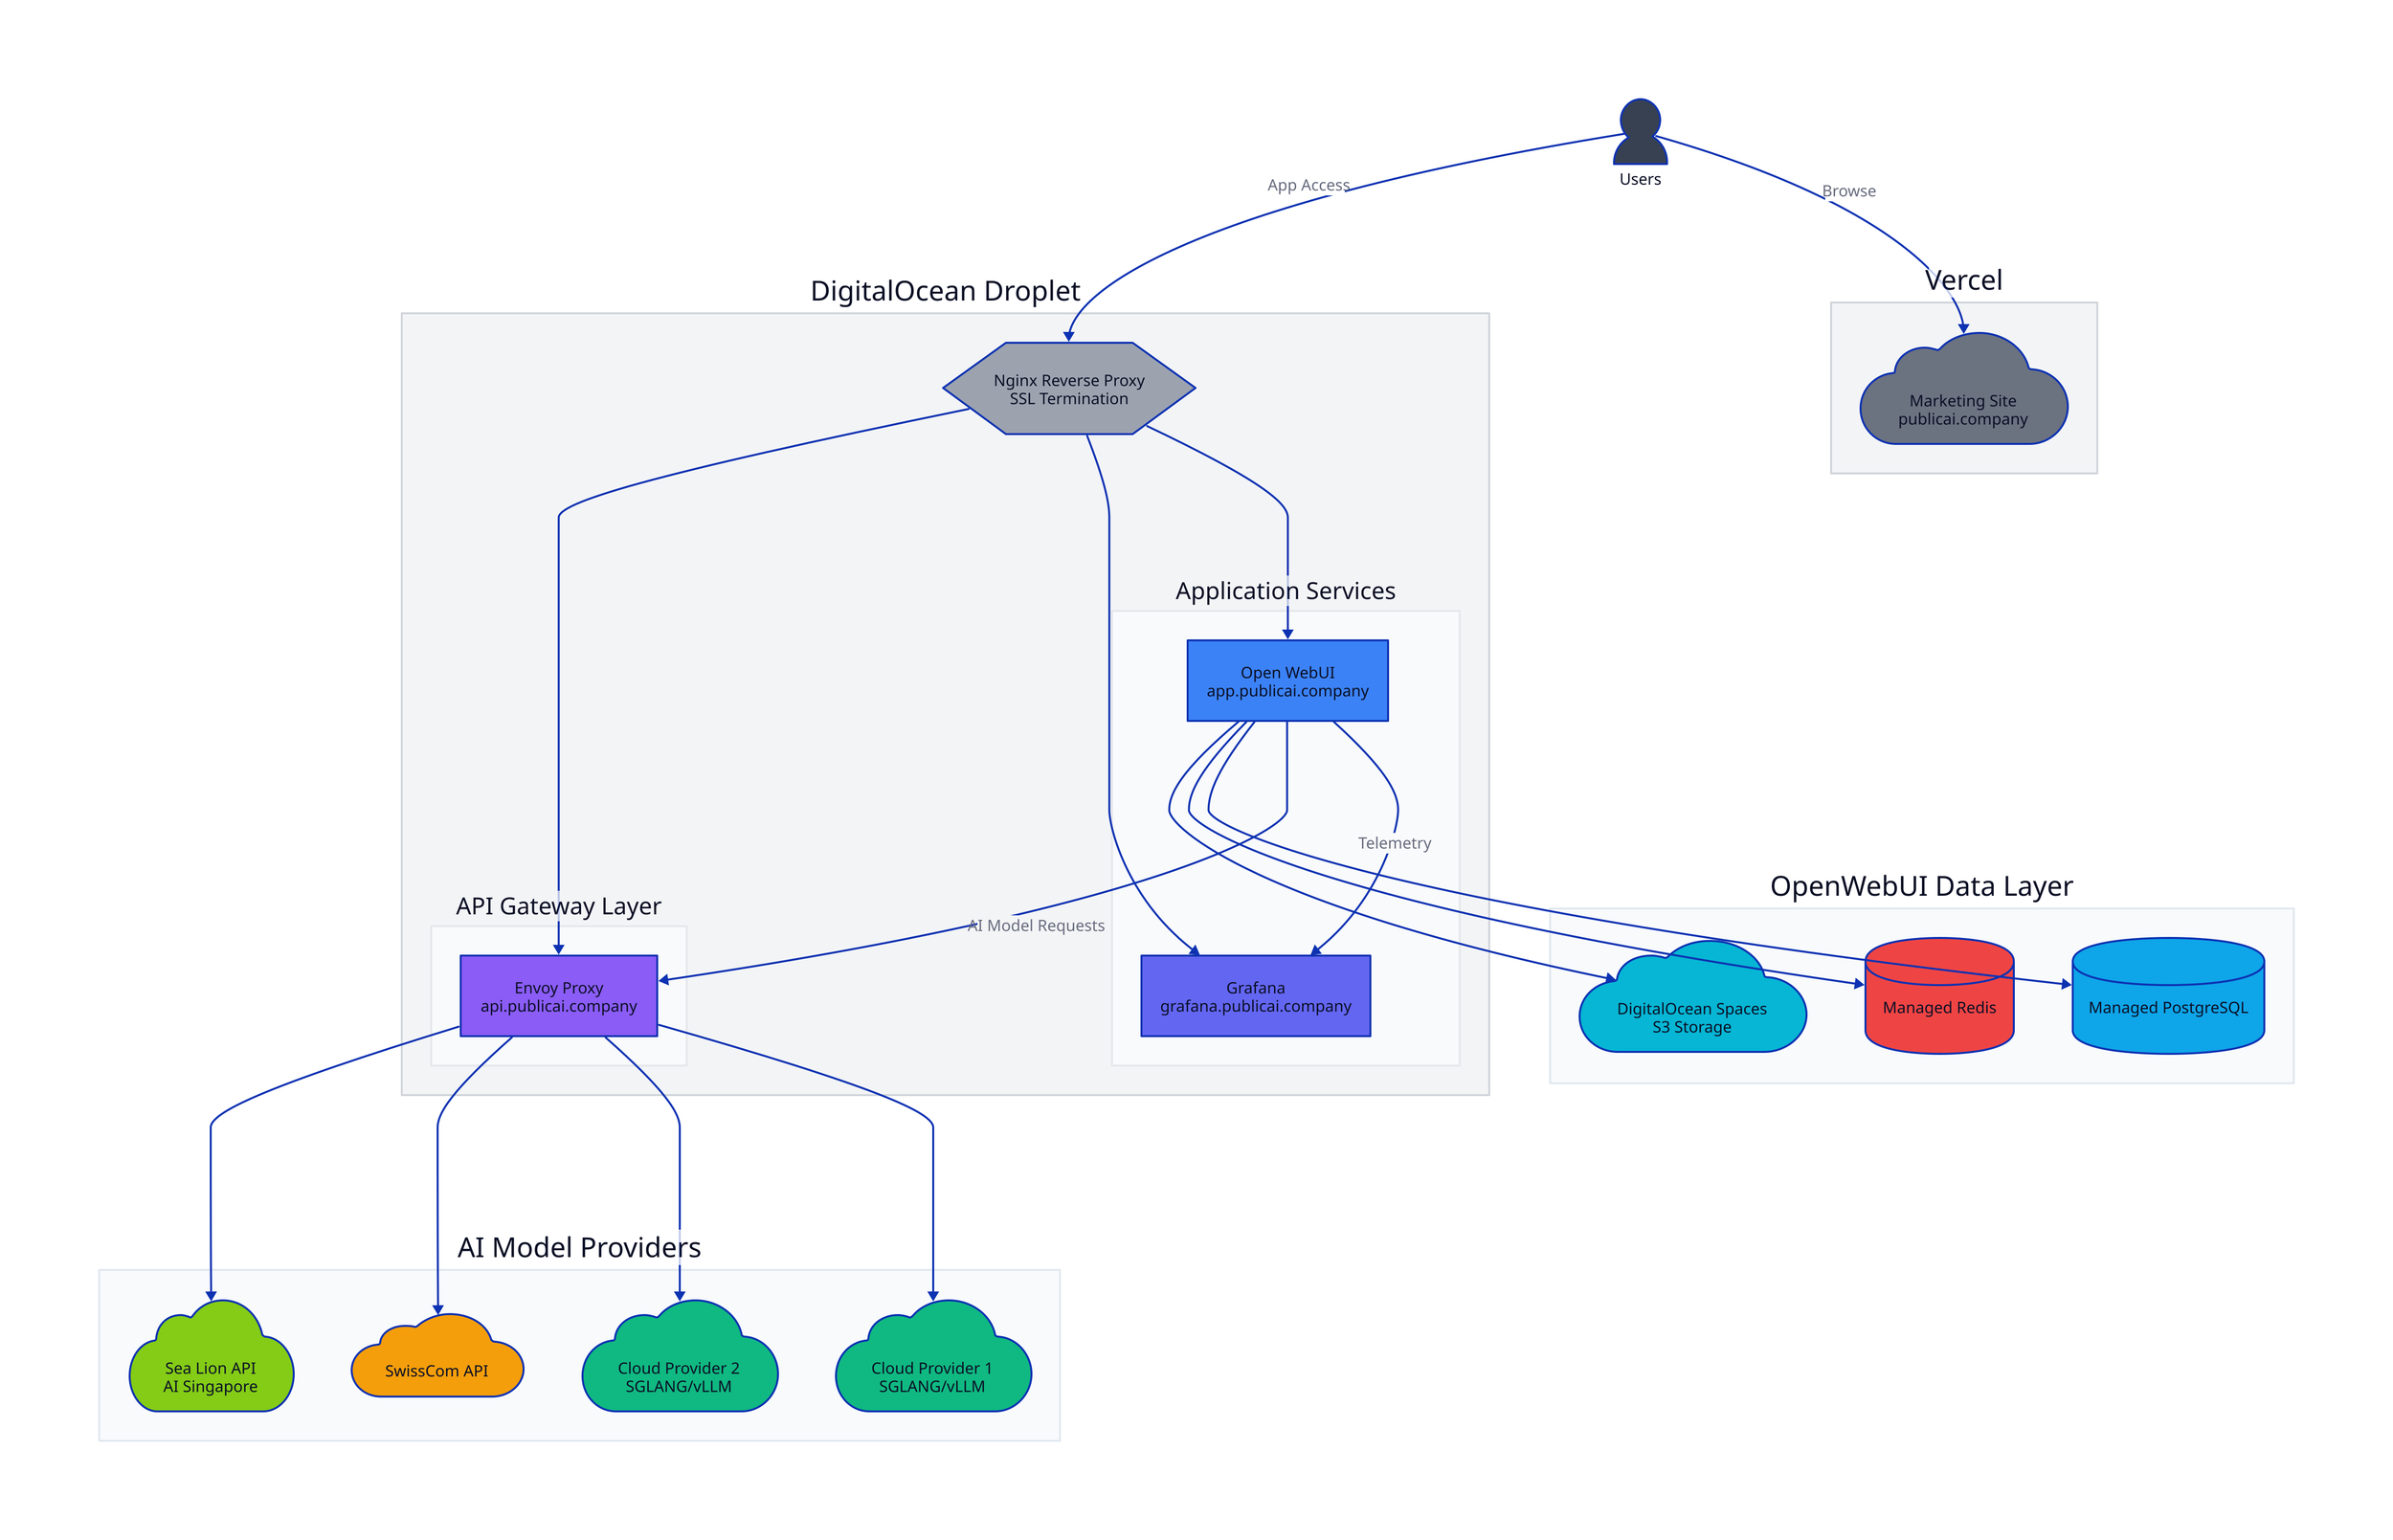 direction: down

# Users
users: {
  label: "Users"
  shape: person
  style.fill: "#374151"
}

# External Marketing
vercel: {
  label: "Vercel"
  style.fill: "#f3f4f6"
  style.stroke: "#d1d5db"

  marketing: {
    label: "Marketing Site\npublicai.company"
    shape: cloud
    style.fill: "#6b7280"
  }
}

# Main Infrastructure
droplet: {
  label: "DigitalOcean Droplet"
  style.fill: "#f3f4f6"
  style.stroke: "#d1d5db"

  # Load Balancer
  nginx: {
    label: "Nginx Reverse Proxy\nSSL Termination"
    shape: hexagon
    style.fill: "#9ca3af"
  }

  # Application Layer
  app_services: {
    label: "Application Services"
    style.fill: "#f9fafb"
    style.stroke: "#e5e7eb"

    openwebui: {
      label: "Open WebUI\napp.publicai.company"
      shape: rectangle
      style.fill: "#3b82f6"
    }

    grafana: {
      label: "Grafana\ngrafana.publicai.company"
      shape: rectangle
      style.fill: "#6366f1"
    }

  }

  # API Gateway
  api_gateway: {
    label: "API Gateway Layer"
    style.fill: "#f9fafb"
    style.stroke: "#e5e7eb"

    envoy: {
      label: "Envoy Proxy\napi.publicai.company"
      shape: rectangle
      style.fill: "#8b5cf6"
    }

  }

  # Internal connections
  nginx -> app_services.openwebui
  nginx -> app_services.grafana
  nginx -> api_gateway.envoy

  app_services.openwebui -> app_services.grafana: "Telemetry"
  app_services.openwebui -> api_gateway.envoy: "AI Model Requests"
}

# OpenWebUI Dependencies (External Managed Services)
openwebui_deps: {
  label: "OpenWebUI Data Layer"
  style.fill: "#f8fafc"
  style.stroke: "#e2e8f0"

  postgres: {
    label: "Managed PostgreSQL"
    shape: cylinder
    style.fill: "#0ea5e9"
  }

  redis: {
    label: "Managed Redis"
    shape: cylinder
    style.fill: "#ef4444"
  }

  spaces: {
    label: "DigitalOcean Spaces\nS3 Storage"
    shape: cloud
    style.fill: "#06b6d4"
  }
}

# AI Providers (External)
ai_providers: {
  label: "AI Model Providers"
  style.fill: "#f8fafc"
  style.stroke: "#e2e8f0"

  cloud_provider_1: {
    label: "Cloud Provider 1\nSGLANG/vLLM"
    shape: cloud
    style.fill: "#10b981"
  }

  cloud_provider_2: {
    label: "Cloud Provider 2\nSGLANG/vLLM"
    shape: cloud
    style.fill: "#10b981"
  }

  swisscom: {
    label: "SwissCom API"
    shape: cloud
    style.fill: "#f59e0b"
  }

  sealion: {
    label: "Sea Lion API\nAI Singapore"
    shape: cloud
    style.fill: "#84cc16"
  }
}

# External connections
users -> vercel.marketing: "Browse"
users -> droplet.nginx: "App Access"

droplet.app_services.openwebui -> openwebui_deps.postgres
droplet.app_services.openwebui -> openwebui_deps.redis
droplet.app_services.openwebui -> openwebui_deps.spaces

droplet.api_gateway.envoy -> ai_providers.cloud_provider_1
droplet.api_gateway.envoy -> ai_providers.cloud_provider_2
droplet.api_gateway.envoy -> ai_providers.swisscom
droplet.api_gateway.envoy -> ai_providers.sealion